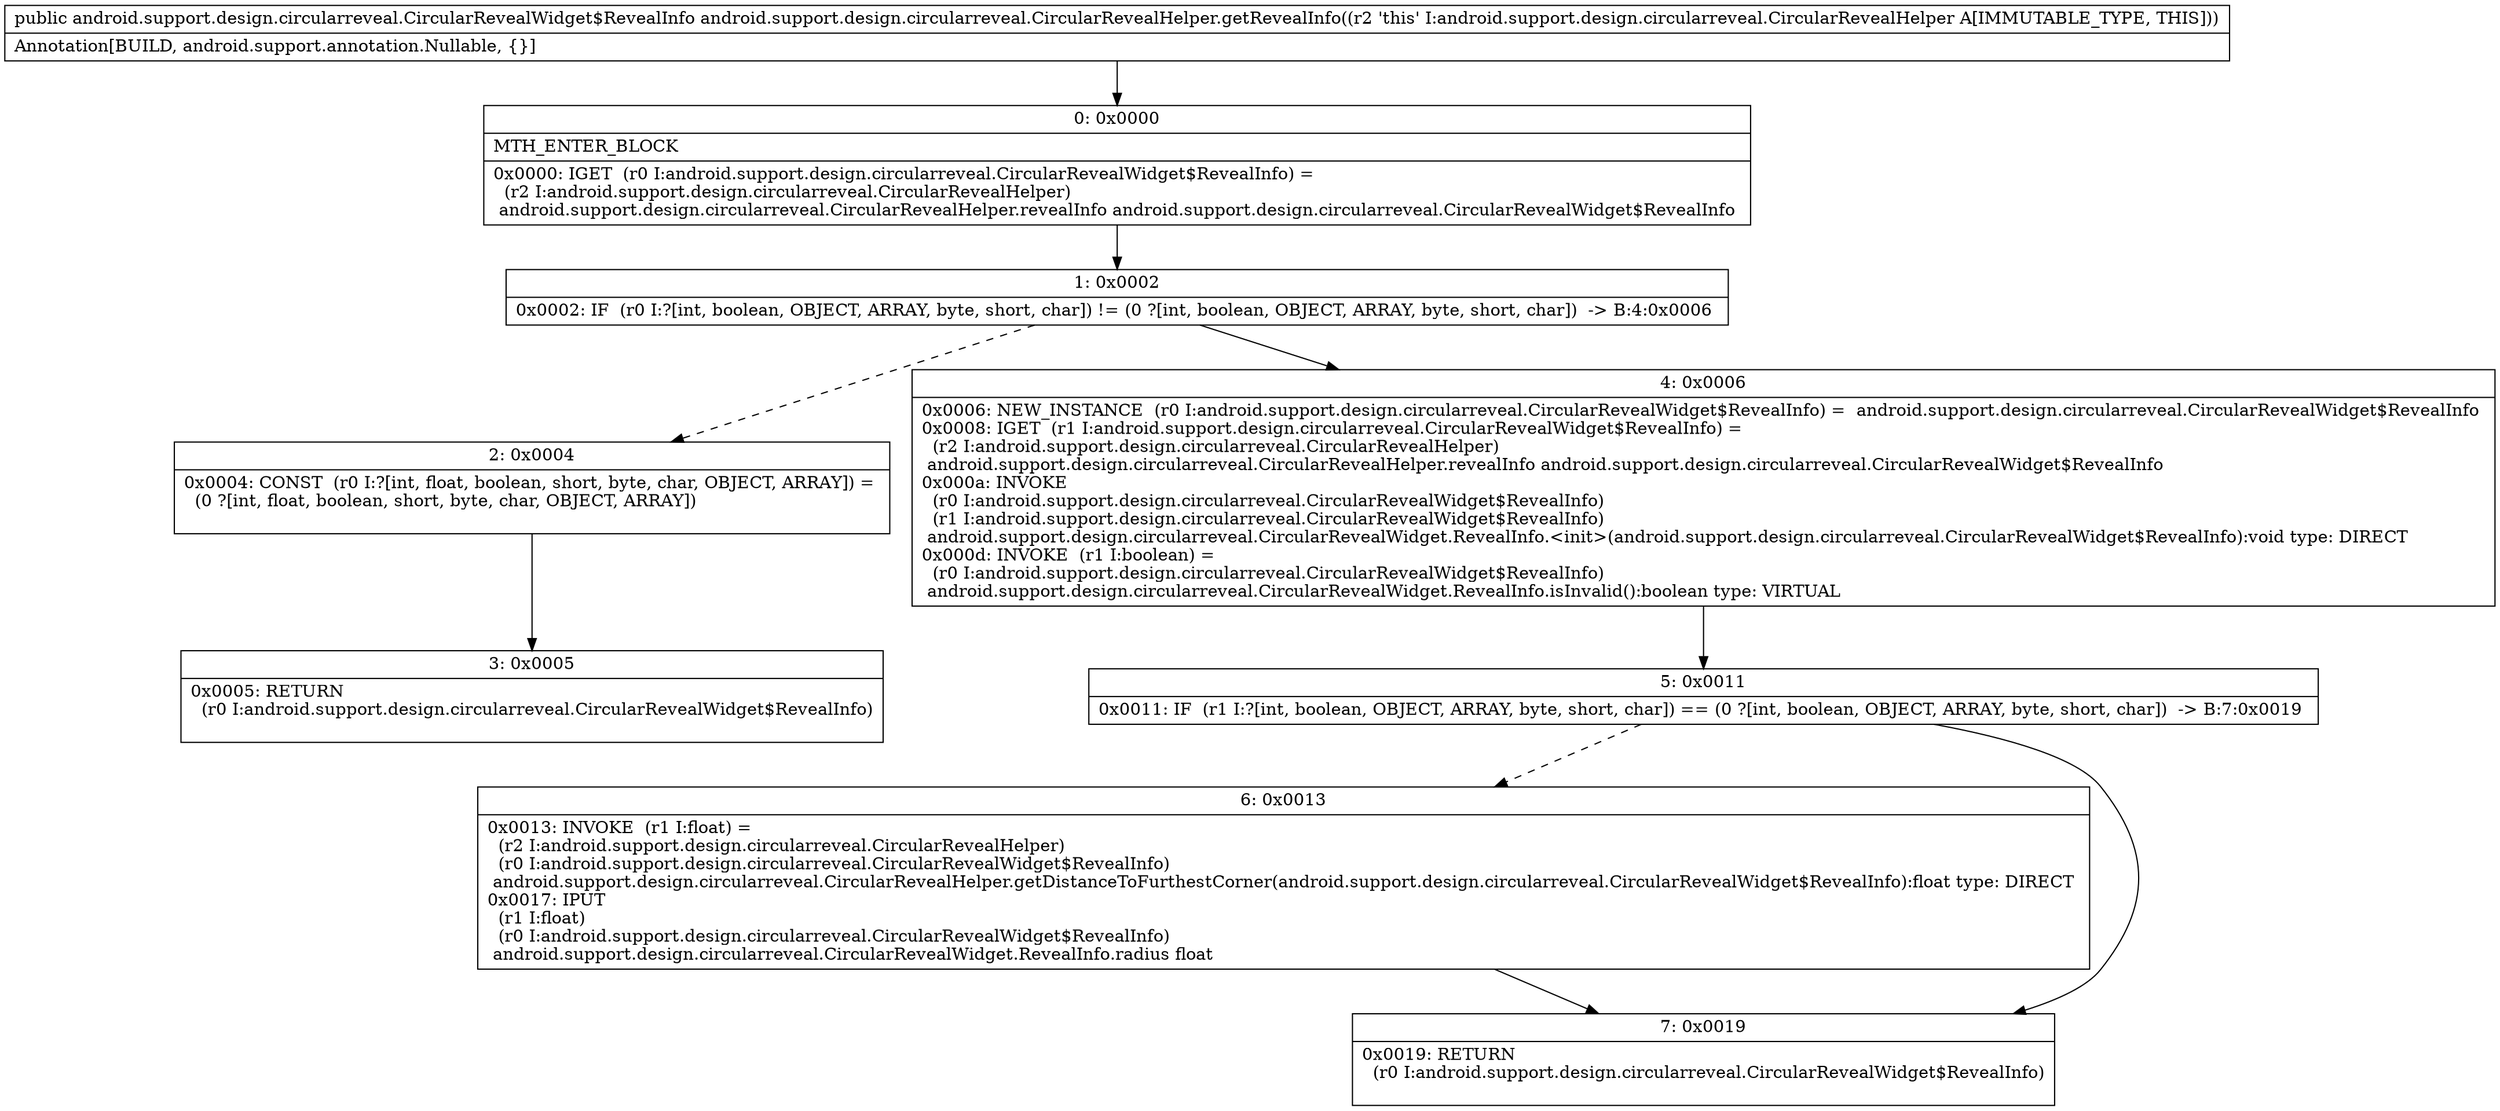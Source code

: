 digraph "CFG forandroid.support.design.circularreveal.CircularRevealHelper.getRevealInfo()Landroid\/support\/design\/circularreveal\/CircularRevealWidget$RevealInfo;" {
Node_0 [shape=record,label="{0\:\ 0x0000|MTH_ENTER_BLOCK\l|0x0000: IGET  (r0 I:android.support.design.circularreveal.CircularRevealWidget$RevealInfo) = \l  (r2 I:android.support.design.circularreveal.CircularRevealHelper)\l android.support.design.circularreveal.CircularRevealHelper.revealInfo android.support.design.circularreveal.CircularRevealWidget$RevealInfo \l}"];
Node_1 [shape=record,label="{1\:\ 0x0002|0x0002: IF  (r0 I:?[int, boolean, OBJECT, ARRAY, byte, short, char]) != (0 ?[int, boolean, OBJECT, ARRAY, byte, short, char])  \-\> B:4:0x0006 \l}"];
Node_2 [shape=record,label="{2\:\ 0x0004|0x0004: CONST  (r0 I:?[int, float, boolean, short, byte, char, OBJECT, ARRAY]) = \l  (0 ?[int, float, boolean, short, byte, char, OBJECT, ARRAY])\l \l}"];
Node_3 [shape=record,label="{3\:\ 0x0005|0x0005: RETURN  \l  (r0 I:android.support.design.circularreveal.CircularRevealWidget$RevealInfo)\l \l}"];
Node_4 [shape=record,label="{4\:\ 0x0006|0x0006: NEW_INSTANCE  (r0 I:android.support.design.circularreveal.CircularRevealWidget$RevealInfo) =  android.support.design.circularreveal.CircularRevealWidget$RevealInfo \l0x0008: IGET  (r1 I:android.support.design.circularreveal.CircularRevealWidget$RevealInfo) = \l  (r2 I:android.support.design.circularreveal.CircularRevealHelper)\l android.support.design.circularreveal.CircularRevealHelper.revealInfo android.support.design.circularreveal.CircularRevealWidget$RevealInfo \l0x000a: INVOKE  \l  (r0 I:android.support.design.circularreveal.CircularRevealWidget$RevealInfo)\l  (r1 I:android.support.design.circularreveal.CircularRevealWidget$RevealInfo)\l android.support.design.circularreveal.CircularRevealWidget.RevealInfo.\<init\>(android.support.design.circularreveal.CircularRevealWidget$RevealInfo):void type: DIRECT \l0x000d: INVOKE  (r1 I:boolean) = \l  (r0 I:android.support.design.circularreveal.CircularRevealWidget$RevealInfo)\l android.support.design.circularreveal.CircularRevealWidget.RevealInfo.isInvalid():boolean type: VIRTUAL \l}"];
Node_5 [shape=record,label="{5\:\ 0x0011|0x0011: IF  (r1 I:?[int, boolean, OBJECT, ARRAY, byte, short, char]) == (0 ?[int, boolean, OBJECT, ARRAY, byte, short, char])  \-\> B:7:0x0019 \l}"];
Node_6 [shape=record,label="{6\:\ 0x0013|0x0013: INVOKE  (r1 I:float) = \l  (r2 I:android.support.design.circularreveal.CircularRevealHelper)\l  (r0 I:android.support.design.circularreveal.CircularRevealWidget$RevealInfo)\l android.support.design.circularreveal.CircularRevealHelper.getDistanceToFurthestCorner(android.support.design.circularreveal.CircularRevealWidget$RevealInfo):float type: DIRECT \l0x0017: IPUT  \l  (r1 I:float)\l  (r0 I:android.support.design.circularreveal.CircularRevealWidget$RevealInfo)\l android.support.design.circularreveal.CircularRevealWidget.RevealInfo.radius float \l}"];
Node_7 [shape=record,label="{7\:\ 0x0019|0x0019: RETURN  \l  (r0 I:android.support.design.circularreveal.CircularRevealWidget$RevealInfo)\l \l}"];
MethodNode[shape=record,label="{public android.support.design.circularreveal.CircularRevealWidget$RevealInfo android.support.design.circularreveal.CircularRevealHelper.getRevealInfo((r2 'this' I:android.support.design.circularreveal.CircularRevealHelper A[IMMUTABLE_TYPE, THIS]))  | Annotation[BUILD, android.support.annotation.Nullable, \{\}]\l}"];
MethodNode -> Node_0;
Node_0 -> Node_1;
Node_1 -> Node_2[style=dashed];
Node_1 -> Node_4;
Node_2 -> Node_3;
Node_4 -> Node_5;
Node_5 -> Node_6[style=dashed];
Node_5 -> Node_7;
Node_6 -> Node_7;
}

